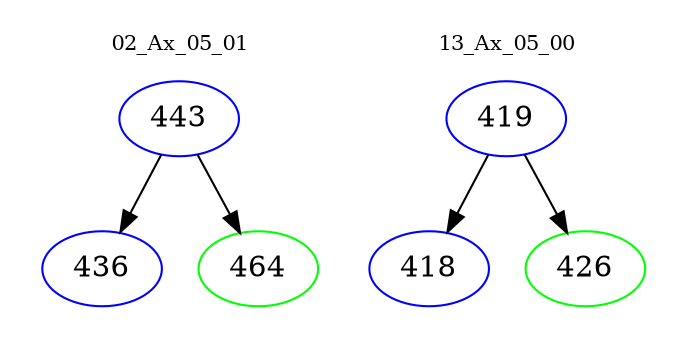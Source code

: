 digraph{
subgraph cluster_0 {
color = white
label = "02_Ax_05_01";
fontsize=10;
T0_443 [label="443", color="blue"]
T0_443 -> T0_436 [color="black"]
T0_436 [label="436", color="blue"]
T0_443 -> T0_464 [color="black"]
T0_464 [label="464", color="green"]
}
subgraph cluster_1 {
color = white
label = "13_Ax_05_00";
fontsize=10;
T1_419 [label="419", color="blue"]
T1_419 -> T1_418 [color="black"]
T1_418 [label="418", color="blue"]
T1_419 -> T1_426 [color="black"]
T1_426 [label="426", color="green"]
}
}
